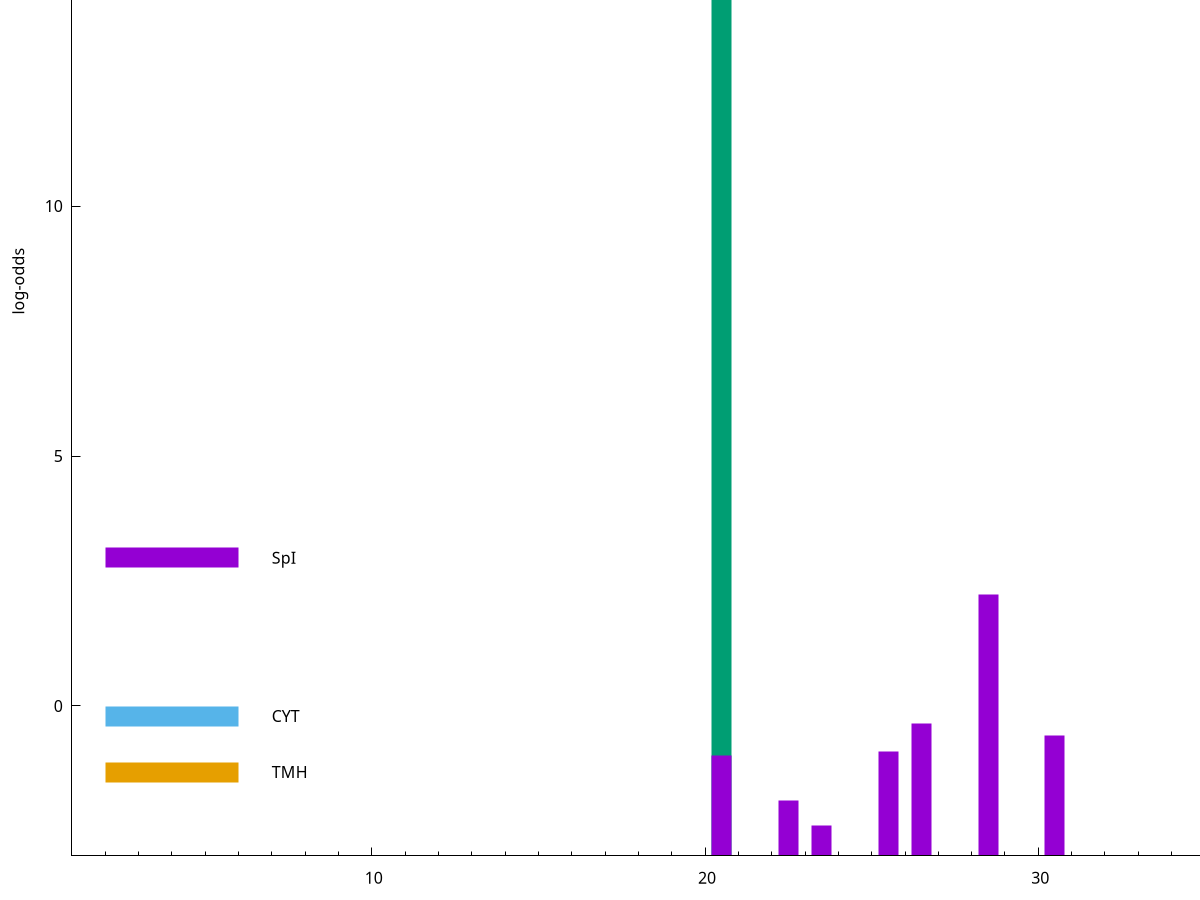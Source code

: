 set title "LipoP predictions for SRR5666441.gff"
set size 2., 1.4
set xrange [1:70] 
set mxtics 10
set yrange [-3:20]
set y2range [0:23]
set ylabel "log-odds"
set term postscript eps color solid "Helvetica" 30
set output "SRR5666441.gff7.eps"
set arrow from 2,15.1559 to 6,15.1559 nohead lt 2 lw 20
set label "SpII" at 7,15.1559
set arrow from 2,2.96701 to 6,2.96701 nohead lt 1 lw 20
set label "SpI" at 7,2.96701
set arrow from 2,-0.200913 to 6,-0.200913 nohead lt 3 lw 20
set label "CYT" at 7,-0.200913
set arrow from 2,-1.32347 to 6,-1.32347 nohead lt 4 lw 20
set label "TMH" at 7,-1.32347
set arrow from 2,15.1559 to 6,15.1559 nohead lt 2 lw 20
set label "SpII" at 7,15.1559
# NOTE: The scores below are the log-odds scores with the threshold
# NOTE: subtracted (a hack to make gnuplot make the histogram all
# NOTE: look nice).
plot "-" axes x1y2 title "" with impulses lt 2 lw 20, "-" axes x1y2 title "" with impulses lt 1 lw 20
20.500000 18.155900
e
28.500000 5.223190
26.500000 2.646324
30.500000 2.416343
25.500000 2.098220
20.500000 2.000527
22.500000 1.109410
23.500000 0.604320
e
exit
